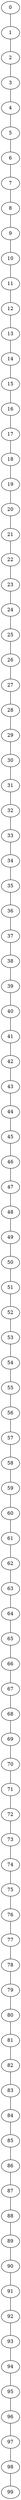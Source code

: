 graph G {
0
1
2
3
4
5
6
7
8
9
10
11
12
13
14
15
16
17
18
19
20
21
22
23
24
25
26
27
28
29
30
31
32
33
34
35
36
37
38
39
40
41
42
43
44
45
46
47
48
49
50
51
52
53
54
55
56
57
58
59
60
61
62
63
64
65
66
67
68
69
70
71
72
73
74
75
76
77
78
79
80
81
82
83
84
85
86
87
88
89
90
91
92
93
94
95
96
97
98
99
98 -- 99
97 -- 98
96 -- 97
95 -- 96
94 -- 95
93 -- 94
92 -- 93
91 -- 92
90 -- 91
89 -- 90
88 -- 89
87 -- 88
86 -- 87
85 -- 86
84 -- 85
83 -- 84
82 -- 83
81 -- 82
80 -- 81
79 -- 80
78 -- 79
77 -- 78
76 -- 77
75 -- 76
74 -- 75
73 -- 74
72 -- 73
71 -- 72
70 -- 71
69 -- 70
68 -- 69
67 -- 68
66 -- 67
65 -- 66
64 -- 65
63 -- 64
62 -- 63
61 -- 62
60 -- 61
59 -- 60
58 -- 59
57 -- 58
56 -- 57
55 -- 56
54 -- 55
53 -- 54
52 -- 53
51 -- 52
50 -- 51
49 -- 50
48 -- 49
47 -- 48
46 -- 47
45 -- 46
44 -- 45
43 -- 44
42 -- 43
41 -- 42
40 -- 41
39 -- 40
38 -- 39
37 -- 38
36 -- 37
35 -- 36
34 -- 35
33 -- 34
32 -- 33
31 -- 32
30 -- 31
29 -- 30
28 -- 29
27 -- 28
26 -- 27
25 -- 26
24 -- 25
23 -- 24
22 -- 23
21 -- 22
20 -- 21
19 -- 20
18 -- 19
17 -- 18
16 -- 17
15 -- 16
14 -- 15
13 -- 14
12 -- 13
11 -- 12
10 -- 11
9 -- 10
8 -- 9
7 -- 8
6 -- 7
5 -- 6
4 -- 5
3 -- 4
2 -- 3
1 -- 2
0 -- 1
}
